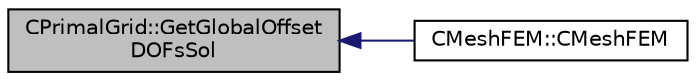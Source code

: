 digraph "CPrimalGrid::GetGlobalOffsetDOFsSol"
{
  edge [fontname="Helvetica",fontsize="10",labelfontname="Helvetica",labelfontsize="10"];
  node [fontname="Helvetica",fontsize="10",shape=record];
  rankdir="LR";
  Node83 [label="CPrimalGrid::GetGlobalOffset\lDOFsSol",height=0.2,width=0.4,color="black", fillcolor="grey75", style="filled", fontcolor="black"];
  Node83 -> Node84 [dir="back",color="midnightblue",fontsize="10",style="solid",fontname="Helvetica"];
  Node84 [label="CMeshFEM::CMeshFEM",height=0.2,width=0.4,color="black", fillcolor="white", style="filled",URL="$class_c_mesh_f_e_m.html#ae74b12670fb49ad4d28836d9fc2aab8d",tooltip="Redistributes the grid over the ranks and creates the halo layer. "];
}
